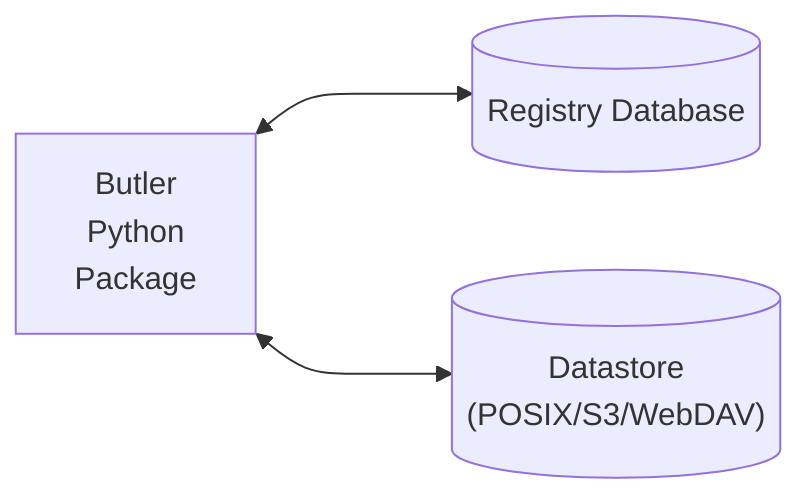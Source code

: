 flowchart LR
    A["Butler\nPython\nPackage"] <---> B[(Registry Database)]
    A <---> C[("Datastore\n(POSIX/S3/WebDAV)")]